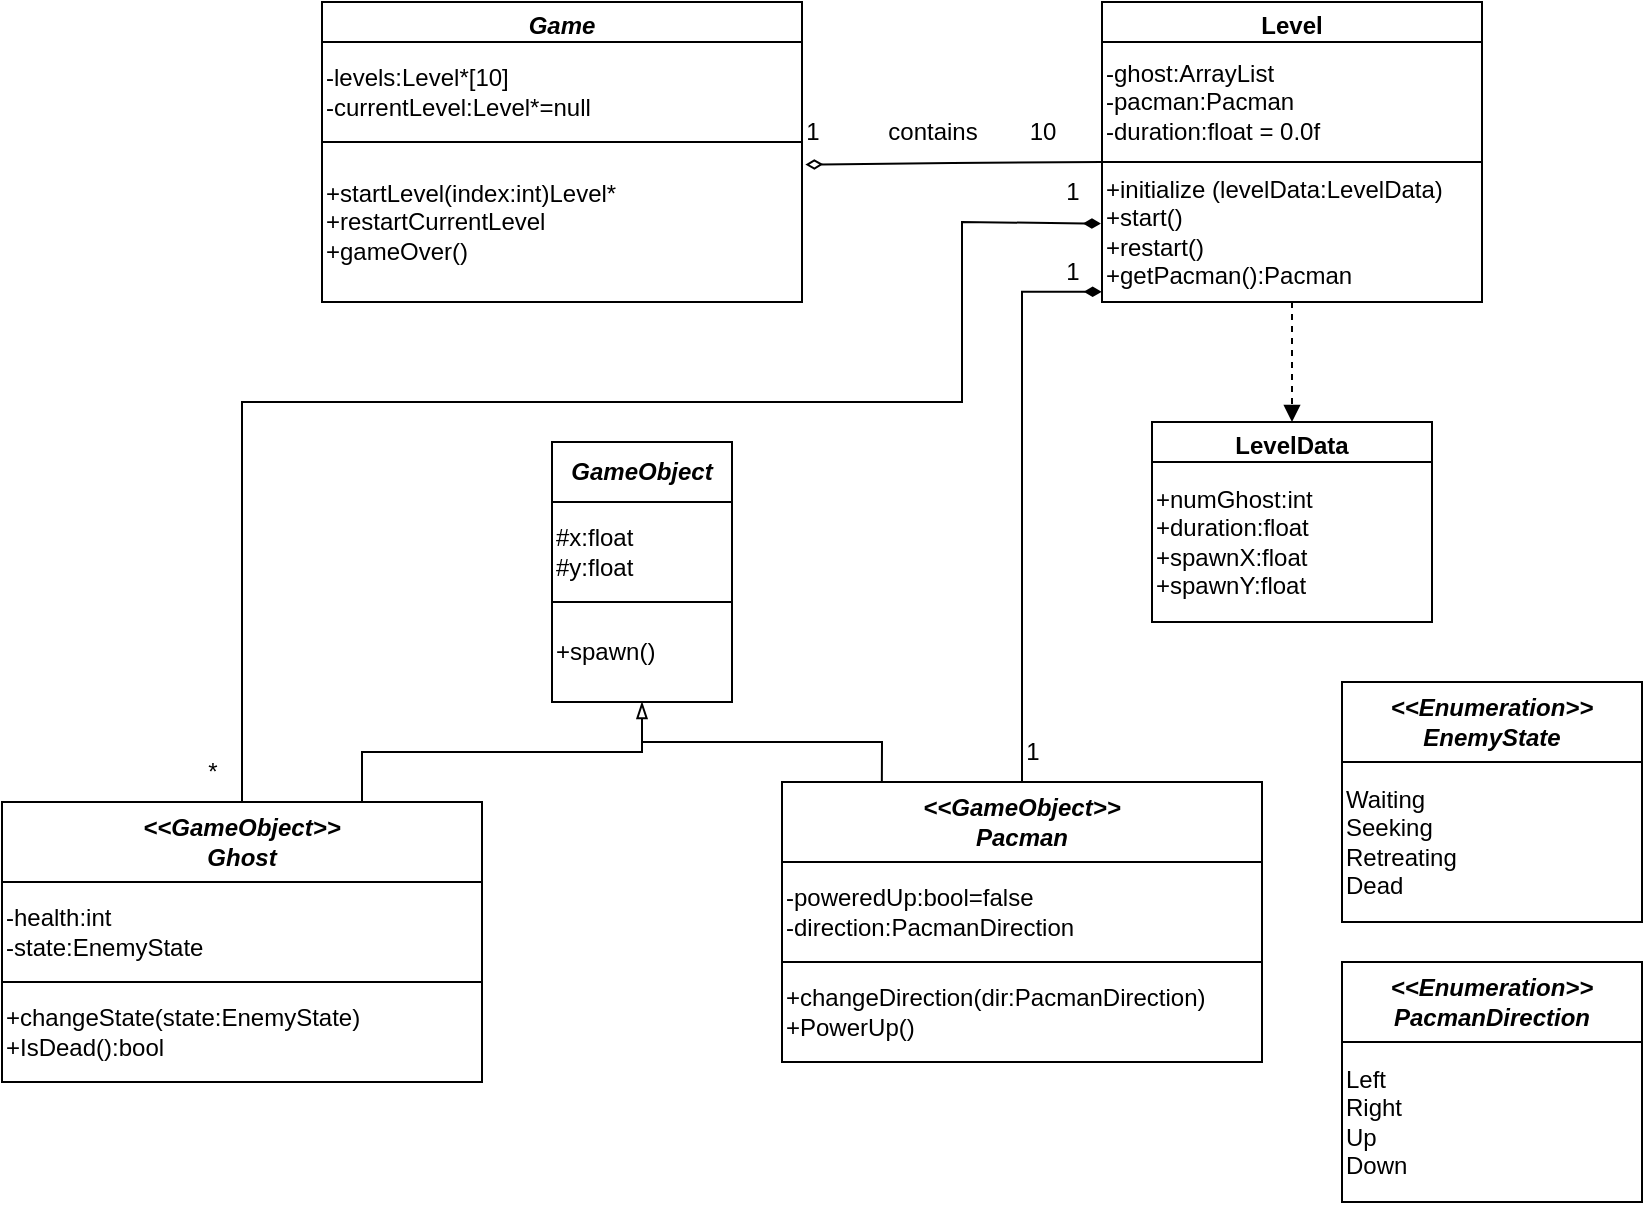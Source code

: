 <mxfile version="24.7.12">
  <diagram name="Page-1" id="XLsdWeYvdOx2pffD9TJZ">
    <mxGraphModel dx="82" dy="1331" grid="1" gridSize="10" guides="1" tooltips="1" connect="1" arrows="1" fold="1" page="1" pageScale="1" pageWidth="850" pageHeight="1100" math="0" shadow="0">
      <root>
        <mxCell id="0" />
        <mxCell id="1" parent="0" />
        <mxCell id="U1aivpaYqmU0RcGqcm-x-2" value="&lt;i&gt;Game&lt;/i&gt;" style="swimlane;whiteSpace=wrap;html=1;" vertex="1" parent="1">
          <mxGeometry x="1160" y="440" width="240" height="150" as="geometry">
            <mxRectangle x="1160" y="440" width="70" height="30" as="alternateBounds" />
          </mxGeometry>
        </mxCell>
        <mxCell id="U1aivpaYqmU0RcGqcm-x-1" value="-levels:Level*[10]&lt;div&gt;-currentLevel:Level*=null&lt;/div&gt;" style="rounded=0;whiteSpace=wrap;html=1;align=left;" vertex="1" parent="U1aivpaYqmU0RcGqcm-x-2">
          <mxGeometry y="20" width="240" height="50" as="geometry" />
        </mxCell>
        <mxCell id="U1aivpaYqmU0RcGqcm-x-6" style="edgeStyle=orthogonalEdgeStyle;rounded=0;orthogonalLoop=1;jettySize=auto;html=1;entryX=1.007;entryY=0.141;entryDx=0;entryDy=0;entryPerimeter=0;endArrow=diamondThin;endFill=0;" edge="1" parent="U1aivpaYqmU0RcGqcm-x-2" target="U1aivpaYqmU0RcGqcm-x-4">
          <mxGeometry relative="1" as="geometry">
            <mxPoint x="360" y="90.048" as="targetPoint" />
            <mxPoint x="390" y="80" as="sourcePoint" />
          </mxGeometry>
        </mxCell>
        <mxCell id="U1aivpaYqmU0RcGqcm-x-4" value="+startLevel(index:int)Level*&lt;div&gt;+restartCurrentLevel&lt;/div&gt;&lt;div&gt;+gameOver()&lt;/div&gt;" style="rounded=0;whiteSpace=wrap;html=1;align=left;" vertex="1" parent="U1aivpaYqmU0RcGqcm-x-2">
          <mxGeometry y="70" width="240" height="80" as="geometry" />
        </mxCell>
        <mxCell id="U1aivpaYqmU0RcGqcm-x-8" value="1" style="text;html=1;align=center;verticalAlign=middle;resizable=0;points=[];autosize=1;strokeColor=none;fillColor=none;" vertex="1" parent="1">
          <mxGeometry x="1390" y="490" width="30" height="30" as="geometry" />
        </mxCell>
        <mxCell id="U1aivpaYqmU0RcGqcm-x-9" value="10" style="text;html=1;align=center;verticalAlign=middle;resizable=0;points=[];autosize=1;strokeColor=none;fillColor=none;" vertex="1" parent="1">
          <mxGeometry x="1500" y="490" width="40" height="30" as="geometry" />
        </mxCell>
        <mxCell id="U1aivpaYqmU0RcGqcm-x-10" value="contains" style="text;html=1;align=center;verticalAlign=middle;resizable=0;points=[];autosize=1;strokeColor=none;fillColor=none;" vertex="1" parent="1">
          <mxGeometry x="1430" y="490" width="70" height="30" as="geometry" />
        </mxCell>
        <mxCell id="U1aivpaYqmU0RcGqcm-x-11" value="Level" style="swimlane;whiteSpace=wrap;html=1;" vertex="1" parent="1">
          <mxGeometry x="1550" y="440" width="190" height="150" as="geometry">
            <mxRectangle x="1160" y="440" width="70" height="30" as="alternateBounds" />
          </mxGeometry>
        </mxCell>
        <mxCell id="U1aivpaYqmU0RcGqcm-x-12" value="-ghost:ArrayList&lt;div&gt;-pacman:Pacman&lt;/div&gt;&lt;div&gt;-duration:float = 0.0f&lt;/div&gt;" style="rounded=0;whiteSpace=wrap;html=1;align=left;" vertex="1" parent="U1aivpaYqmU0RcGqcm-x-11">
          <mxGeometry y="20" width="190" height="60" as="geometry" />
        </mxCell>
        <mxCell id="U1aivpaYqmU0RcGqcm-x-14" value="+initialize (levelData:LevelData)&lt;div&gt;+start()&lt;/div&gt;&lt;div&gt;+restart()&lt;/div&gt;&lt;div&gt;+getPacman():Pacman&lt;/div&gt;" style="rounded=0;whiteSpace=wrap;html=1;align=left;" vertex="1" parent="U1aivpaYqmU0RcGqcm-x-11">
          <mxGeometry y="80" width="190" height="70" as="geometry" />
        </mxCell>
        <mxCell id="U1aivpaYqmU0RcGqcm-x-15" value="" style="endArrow=diamondThin;html=1;rounded=0;endFill=1;entryX=-0.003;entryY=0.44;entryDx=0;entryDy=0;entryPerimeter=0;" edge="1" parent="1" source="U1aivpaYqmU0RcGqcm-x-20" target="U1aivpaYqmU0RcGqcm-x-14">
          <mxGeometry width="50" height="50" relative="1" as="geometry">
            <mxPoint x="1120" y="740" as="sourcePoint" />
            <mxPoint x="1490" y="540" as="targetPoint" />
            <Array as="points">
              <mxPoint x="1120" y="640" />
              <mxPoint x="1480" y="640" />
              <mxPoint x="1480" y="550" />
            </Array>
          </mxGeometry>
        </mxCell>
        <mxCell id="U1aivpaYqmU0RcGqcm-x-16" value="LevelData" style="swimlane;whiteSpace=wrap;html=1;" vertex="1" parent="1">
          <mxGeometry x="1575" y="650" width="140" height="100" as="geometry">
            <mxRectangle x="1160" y="440" width="70" height="30" as="alternateBounds" />
          </mxGeometry>
        </mxCell>
        <mxCell id="U1aivpaYqmU0RcGqcm-x-17" value="+numGhost:int&lt;div&gt;+duration:float&lt;/div&gt;&lt;div&gt;+spawnX:float&lt;/div&gt;&lt;div&gt;+spawnY:float&lt;/div&gt;" style="rounded=0;whiteSpace=wrap;html=1;align=left;" vertex="1" parent="U1aivpaYqmU0RcGqcm-x-16">
          <mxGeometry y="20" width="140" height="80" as="geometry" />
        </mxCell>
        <mxCell id="U1aivpaYqmU0RcGqcm-x-19" value="" style="endArrow=block;html=1;rounded=0;entryX=0.5;entryY=0;entryDx=0;entryDy=0;exitX=0.5;exitY=1;exitDx=0;exitDy=0;dashed=1;endFill=1;" edge="1" parent="1" source="U1aivpaYqmU0RcGqcm-x-11" target="U1aivpaYqmU0RcGqcm-x-16">
          <mxGeometry width="50" height="50" relative="1" as="geometry">
            <mxPoint x="1490" y="470" as="sourcePoint" />
            <mxPoint x="1540" y="420" as="targetPoint" />
          </mxGeometry>
        </mxCell>
        <mxCell id="U1aivpaYqmU0RcGqcm-x-35" style="edgeStyle=orthogonalEdgeStyle;rounded=0;orthogonalLoop=1;jettySize=auto;html=1;exitX=0.75;exitY=0;exitDx=0;exitDy=0;entryX=0.5;entryY=1;entryDx=0;entryDy=0;endArrow=blockThin;endFill=0;" edge="1" parent="1" source="U1aivpaYqmU0RcGqcm-x-20" target="U1aivpaYqmU0RcGqcm-x-27">
          <mxGeometry relative="1" as="geometry" />
        </mxCell>
        <mxCell id="U1aivpaYqmU0RcGqcm-x-20" value="&lt;i&gt;&amp;lt;&amp;lt;GameObject&amp;gt;&amp;gt;&lt;/i&gt;&lt;div&gt;&lt;i&gt;Ghost&lt;/i&gt;&lt;/div&gt;" style="swimlane;whiteSpace=wrap;html=1;startSize=40;" vertex="1" parent="1">
          <mxGeometry x="1000" y="840" width="240" height="140" as="geometry">
            <mxRectangle x="1160" y="440" width="70" height="30" as="alternateBounds" />
          </mxGeometry>
        </mxCell>
        <mxCell id="U1aivpaYqmU0RcGqcm-x-21" value="-health:int&lt;div&gt;-state:EnemyState&lt;/div&gt;" style="rounded=0;whiteSpace=wrap;html=1;align=left;" vertex="1" parent="U1aivpaYqmU0RcGqcm-x-20">
          <mxGeometry y="40" width="240" height="50" as="geometry" />
        </mxCell>
        <mxCell id="U1aivpaYqmU0RcGqcm-x-23" value="+changeState(state:EnemyState)&lt;div&gt;+IsDead():bool&lt;/div&gt;" style="rounded=0;whiteSpace=wrap;html=1;align=left;" vertex="1" parent="U1aivpaYqmU0RcGqcm-x-20">
          <mxGeometry y="90" width="240" height="50" as="geometry" />
        </mxCell>
        <mxCell id="U1aivpaYqmU0RcGqcm-x-25" value="&lt;i&gt;GameObject&lt;/i&gt;" style="swimlane;whiteSpace=wrap;html=1;startSize=30;" vertex="1" parent="1">
          <mxGeometry x="1275" y="660" width="90" height="130" as="geometry">
            <mxRectangle x="1160" y="440" width="70" height="30" as="alternateBounds" />
          </mxGeometry>
        </mxCell>
        <mxCell id="U1aivpaYqmU0RcGqcm-x-26" value="#x:float&lt;div&gt;#y:float&lt;/div&gt;" style="rounded=0;whiteSpace=wrap;html=1;align=left;" vertex="1" parent="U1aivpaYqmU0RcGqcm-x-25">
          <mxGeometry y="30" width="90" height="50" as="geometry" />
        </mxCell>
        <mxCell id="U1aivpaYqmU0RcGqcm-x-27" value="+spawn()" style="rounded=0;whiteSpace=wrap;html=1;align=left;" vertex="1" parent="U1aivpaYqmU0RcGqcm-x-25">
          <mxGeometry y="80" width="90" height="50" as="geometry" />
        </mxCell>
        <mxCell id="U1aivpaYqmU0RcGqcm-x-32" style="edgeStyle=orthogonalEdgeStyle;rounded=0;orthogonalLoop=1;jettySize=auto;html=1;exitX=0.5;exitY=0;exitDx=0;exitDy=0;entryX=-0.001;entryY=0.927;entryDx=0;entryDy=0;endArrow=diamondThin;endFill=1;entryPerimeter=0;" edge="1" parent="1" source="U1aivpaYqmU0RcGqcm-x-29" target="U1aivpaYqmU0RcGqcm-x-14">
          <mxGeometry relative="1" as="geometry" />
        </mxCell>
        <mxCell id="U1aivpaYqmU0RcGqcm-x-29" value="&lt;i&gt;&amp;lt;&amp;lt;GameObject&amp;gt;&amp;gt;&lt;/i&gt;&lt;div&gt;&lt;i&gt;Pacman&lt;/i&gt;&lt;/div&gt;" style="swimlane;whiteSpace=wrap;html=1;startSize=40;" vertex="1" parent="1">
          <mxGeometry x="1390" y="830" width="240" height="140" as="geometry">
            <mxRectangle x="1160" y="440" width="70" height="30" as="alternateBounds" />
          </mxGeometry>
        </mxCell>
        <mxCell id="U1aivpaYqmU0RcGqcm-x-30" value="-poweredUp:bool=false&lt;div&gt;-direction:PacmanDirection&lt;/div&gt;" style="rounded=0;whiteSpace=wrap;html=1;align=left;" vertex="1" parent="U1aivpaYqmU0RcGqcm-x-29">
          <mxGeometry y="40" width="240" height="50" as="geometry" />
        </mxCell>
        <mxCell id="U1aivpaYqmU0RcGqcm-x-31" value="+changeDirection(dir:PacmanDirection)&lt;div&gt;+PowerUp()&lt;/div&gt;" style="rounded=0;whiteSpace=wrap;html=1;align=left;" vertex="1" parent="U1aivpaYqmU0RcGqcm-x-29">
          <mxGeometry y="90" width="240" height="50" as="geometry" />
        </mxCell>
        <mxCell id="U1aivpaYqmU0RcGqcm-x-34" value="" style="endArrow=none;html=1;rounded=0;exitX=0.208;exitY=0;exitDx=0;exitDy=0;exitPerimeter=0;endFill=0;" edge="1" parent="1" source="U1aivpaYqmU0RcGqcm-x-29">
          <mxGeometry width="50" height="50" relative="1" as="geometry">
            <mxPoint x="1340" y="880" as="sourcePoint" />
            <mxPoint x="1320" y="810" as="targetPoint" />
            <Array as="points">
              <mxPoint x="1440" y="810" />
            </Array>
          </mxGeometry>
        </mxCell>
        <mxCell id="U1aivpaYqmU0RcGqcm-x-36" value="&lt;i&gt;&amp;lt;&amp;lt;Enumeration&amp;gt;&amp;gt;&lt;/i&gt;&lt;div&gt;&lt;i&gt;EnemyState&lt;/i&gt;&lt;/div&gt;" style="swimlane;whiteSpace=wrap;html=1;startSize=40;" vertex="1" parent="1">
          <mxGeometry x="1670" y="780" width="150" height="120" as="geometry">
            <mxRectangle x="1160" y="440" width="70" height="30" as="alternateBounds" />
          </mxGeometry>
        </mxCell>
        <mxCell id="U1aivpaYqmU0RcGqcm-x-37" value="Waiting&lt;div&gt;Seeking&lt;/div&gt;&lt;div&gt;Retreating&lt;/div&gt;&lt;div&gt;Dead&lt;/div&gt;" style="rounded=0;whiteSpace=wrap;html=1;align=left;" vertex="1" parent="U1aivpaYqmU0RcGqcm-x-36">
          <mxGeometry y="40" width="150" height="80" as="geometry" />
        </mxCell>
        <mxCell id="U1aivpaYqmU0RcGqcm-x-39" value="&lt;i&gt;&amp;lt;&amp;lt;Enumeration&amp;gt;&amp;gt;&lt;/i&gt;&lt;div&gt;&lt;i&gt;PacmanDirection&lt;/i&gt;&lt;/div&gt;" style="swimlane;whiteSpace=wrap;html=1;startSize=40;" vertex="1" parent="1">
          <mxGeometry x="1670" y="920" width="150" height="120" as="geometry">
            <mxRectangle x="1160" y="440" width="70" height="30" as="alternateBounds" />
          </mxGeometry>
        </mxCell>
        <mxCell id="U1aivpaYqmU0RcGqcm-x-40" value="Left&lt;div&gt;Right&lt;/div&gt;&lt;div&gt;Up&lt;/div&gt;&lt;div&gt;Down&lt;/div&gt;" style="rounded=0;whiteSpace=wrap;html=1;align=left;" vertex="1" parent="U1aivpaYqmU0RcGqcm-x-39">
          <mxGeometry y="40" width="150" height="80" as="geometry" />
        </mxCell>
        <mxCell id="U1aivpaYqmU0RcGqcm-x-41" value="1" style="text;html=1;align=center;verticalAlign=middle;resizable=0;points=[];autosize=1;strokeColor=none;fillColor=none;" vertex="1" parent="1">
          <mxGeometry x="1520" y="520" width="30" height="30" as="geometry" />
        </mxCell>
        <mxCell id="U1aivpaYqmU0RcGqcm-x-42" value="1" style="text;html=1;align=center;verticalAlign=middle;resizable=0;points=[];autosize=1;strokeColor=none;fillColor=none;" vertex="1" parent="1">
          <mxGeometry x="1520" y="560" width="30" height="30" as="geometry" />
        </mxCell>
        <mxCell id="U1aivpaYqmU0RcGqcm-x-44" value="1" style="text;html=1;align=center;verticalAlign=middle;resizable=0;points=[];autosize=1;strokeColor=none;fillColor=none;" vertex="1" parent="1">
          <mxGeometry x="1500" y="800" width="30" height="30" as="geometry" />
        </mxCell>
        <mxCell id="U1aivpaYqmU0RcGqcm-x-45" value="*" style="text;html=1;align=center;verticalAlign=middle;resizable=0;points=[];autosize=1;strokeColor=none;fillColor=none;" vertex="1" parent="1">
          <mxGeometry x="1090" y="810" width="30" height="30" as="geometry" />
        </mxCell>
      </root>
    </mxGraphModel>
  </diagram>
</mxfile>
